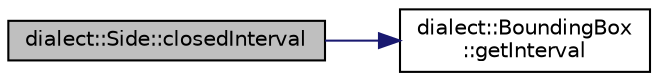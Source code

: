 digraph "dialect::Side::closedInterval"
{
  edge [fontname="Helvetica",fontsize="10",labelfontname="Helvetica",labelfontsize="10"];
  node [fontname="Helvetica",fontsize="10",shape=record];
  rankdir="LR";
  Node2 [label="dialect::Side::closedInterval",height=0.2,width=0.4,color="black", fillcolor="grey75", style="filled", fontcolor="black"];
  Node2 -> Node3 [color="midnightblue",fontsize="10",style="solid",fontname="Helvetica"];
  Node3 [label="dialect::BoundingBox\l::getInterval",height=0.2,width=0.4,color="black", fillcolor="white", style="filled",URL="$structdialect_1_1BoundingBox.html#ae0427ce3fe7f9da95a9c3107cc51387f",tooltip="Get the interval in a given dimension. "];
}
